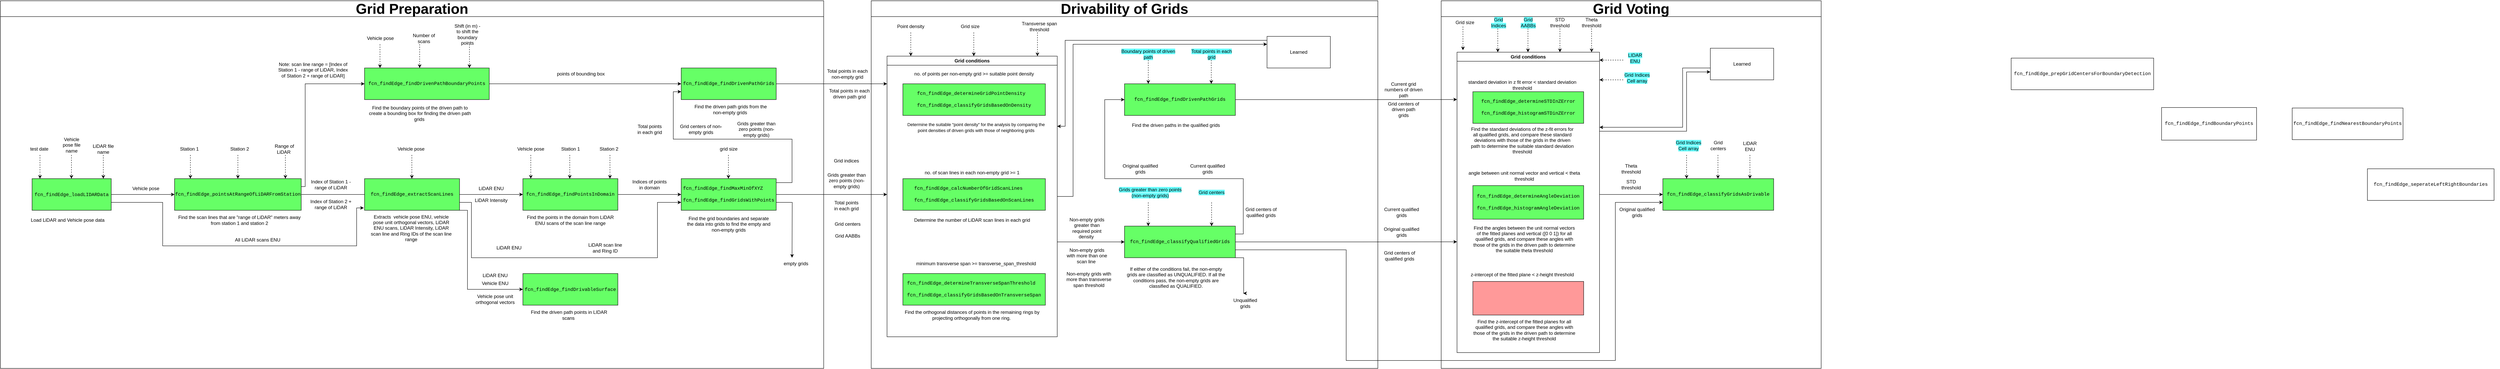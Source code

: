 <mxfile version="24.4.6" type="device">
  <diagram name="Page-1" id="1t3EqyHOZMW7sC0uhStz">
    <mxGraphModel dx="2032" dy="1048" grid="1" gridSize="10" guides="1" tooltips="1" connect="1" arrows="1" fold="1" page="1" pageScale="1" pageWidth="850" pageHeight="1100" math="0" shadow="0">
      <root>
        <mxCell id="0" />
        <mxCell id="1" parent="0" />
        <mxCell id="srokErgthjkjzXlaEye1-38" style="edgeStyle=orthogonalEdgeStyle;rounded=0;orthogonalLoop=1;jettySize=auto;html=1;exitX=1;exitY=0.5;exitDx=0;exitDy=0;" edge="1" parent="1" source="srokErgthjkjzXlaEye1-19" target="srokErgthjkjzXlaEye1-29">
          <mxGeometry relative="1" as="geometry" />
        </mxCell>
        <mxCell id="srokErgthjkjzXlaEye1-19" value="&lt;span style=&quot;font-family: Menlo, Monaco, Consolas, &amp;quot;Courier New&amp;quot;, monospace; text-align: start; white-space: pre;&quot;&gt;&lt;font style=&quot;font-size: 12px;&quot;&gt;fcn_findEdge_loadLIDARData&lt;/font&gt;&lt;/span&gt;" style="rounded=0;whiteSpace=wrap;html=1;fillColor=#66FF66;" vertex="1" parent="1">
          <mxGeometry x="120" y="480" width="200" height="80" as="geometry" />
        </mxCell>
        <mxCell id="srokErgthjkjzXlaEye1-20" value="" style="html=1;labelBackgroundColor=#ffffff;startArrow=none;startFill=0;startSize=6;endArrow=classic;endFill=1;endSize=6;jettySize=auto;orthogonalLoop=1;strokeWidth=1;dashed=1;fontSize=14;rounded=0;entryX=0.5;entryY=0;entryDx=0;entryDy=0;" edge="1" parent="1">
          <mxGeometry width="60" height="60" relative="1" as="geometry">
            <mxPoint x="219.5" y="420" as="sourcePoint" />
            <mxPoint x="219.5" y="480" as="targetPoint" />
          </mxGeometry>
        </mxCell>
        <mxCell id="srokErgthjkjzXlaEye1-21" value="test date&amp;nbsp;" style="text;html=1;align=center;verticalAlign=middle;whiteSpace=wrap;rounded=0;" vertex="1" parent="1">
          <mxGeometry x="110" y="390" width="60" height="30" as="geometry" />
        </mxCell>
        <mxCell id="srokErgthjkjzXlaEye1-22" value="" style="html=1;labelBackgroundColor=#ffffff;startArrow=none;startFill=0;startSize=6;endArrow=classic;endFill=1;endSize=6;jettySize=auto;orthogonalLoop=1;strokeWidth=1;dashed=1;fontSize=14;rounded=0;entryX=0.5;entryY=0;entryDx=0;entryDy=0;" edge="1" parent="1">
          <mxGeometry width="60" height="60" relative="1" as="geometry">
            <mxPoint x="300" y="420" as="sourcePoint" />
            <mxPoint x="300" y="480" as="targetPoint" />
          </mxGeometry>
        </mxCell>
        <mxCell id="srokErgthjkjzXlaEye1-23" value="" style="html=1;labelBackgroundColor=#ffffff;startArrow=none;startFill=0;startSize=6;endArrow=classic;endFill=1;endSize=6;jettySize=auto;orthogonalLoop=1;strokeWidth=1;dashed=1;fontSize=14;rounded=0;entryX=0.5;entryY=0;entryDx=0;entryDy=0;" edge="1" parent="1">
          <mxGeometry width="60" height="60" relative="1" as="geometry">
            <mxPoint x="140" y="420" as="sourcePoint" />
            <mxPoint x="140" y="480" as="targetPoint" />
          </mxGeometry>
        </mxCell>
        <mxCell id="srokErgthjkjzXlaEye1-24" value="Vehicle pose file name" style="text;html=1;align=center;verticalAlign=middle;whiteSpace=wrap;rounded=0;" vertex="1" parent="1">
          <mxGeometry x="190" y="380" width="60" height="30" as="geometry" />
        </mxCell>
        <mxCell id="srokErgthjkjzXlaEye1-25" value="LiDAR file name" style="text;html=1;align=center;verticalAlign=middle;whiteSpace=wrap;rounded=0;" vertex="1" parent="1">
          <mxGeometry x="270" y="390" width="60" height="30" as="geometry" />
        </mxCell>
        <mxCell id="srokErgthjkjzXlaEye1-47" style="edgeStyle=orthogonalEdgeStyle;rounded=0;orthogonalLoop=1;jettySize=auto;html=1;exitX=1;exitY=0.5;exitDx=0;exitDy=0;" edge="1" parent="1" source="srokErgthjkjzXlaEye1-29">
          <mxGeometry relative="1" as="geometry">
            <mxPoint x="1040" y="520" as="targetPoint" />
          </mxGeometry>
        </mxCell>
        <mxCell id="srokErgthjkjzXlaEye1-29" value="&lt;div style=&quot;padding: 30px; text-align: start;&quot; class=&quot;rtcContent&quot;&gt;&lt;div style=&quot;font-family: Menlo, Monaco, Consolas, &amp;quot;Courier New&amp;quot;, monospace;&quot; class=&quot;lineNode&quot;&gt;&lt;span style=&quot;white-space: pre;&quot;&gt;&lt;font style=&quot;font-size: 12px;&quot;&gt;fcn_findEdge_pointsAtRangeOfLiDARFromStation&lt;/font&gt;&lt;/span&gt;&lt;/div&gt;&lt;/div&gt;" style="rounded=0;whiteSpace=wrap;html=1;fillColor=#66FF66;" vertex="1" parent="1">
          <mxGeometry x="480" y="480" width="320" height="80" as="geometry" />
        </mxCell>
        <mxCell id="srokErgthjkjzXlaEye1-31" value="Load LiDAR and Vehicle pose data" style="text;html=1;align=center;verticalAlign=middle;whiteSpace=wrap;rounded=0;" vertex="1" parent="1">
          <mxGeometry x="100" y="570" width="220" height="30" as="geometry" />
        </mxCell>
        <mxCell id="srokErgthjkjzXlaEye1-35" value="Find the scan lines that are &quot;range of LiDAR&quot; meters away from station 1 and station 2" style="text;html=1;align=center;verticalAlign=middle;whiteSpace=wrap;rounded=0;" vertex="1" parent="1">
          <mxGeometry x="484" y="570" width="320" height="30" as="geometry" />
        </mxCell>
        <mxCell id="srokErgthjkjzXlaEye1-39" value="Vehicle pose" style="text;html=1;align=center;verticalAlign=middle;whiteSpace=wrap;rounded=0;" vertex="1" parent="1">
          <mxGeometry x="370" y="490" width="75" height="30" as="geometry" />
        </mxCell>
        <mxCell id="srokErgthjkjzXlaEye1-41" value="" style="html=1;labelBackgroundColor=#ffffff;startArrow=none;startFill=0;startSize=6;endArrow=classic;endFill=1;endSize=6;jettySize=auto;orthogonalLoop=1;strokeWidth=1;dashed=1;fontSize=14;rounded=0;entryX=0.5;entryY=0;entryDx=0;entryDy=0;" edge="1" parent="1">
          <mxGeometry width="60" height="60" relative="1" as="geometry">
            <mxPoint x="520" y="420" as="sourcePoint" />
            <mxPoint x="520" y="480" as="targetPoint" />
          </mxGeometry>
        </mxCell>
        <mxCell id="srokErgthjkjzXlaEye1-42" value="Station 1" style="text;html=1;align=center;verticalAlign=middle;whiteSpace=wrap;rounded=0;" vertex="1" parent="1">
          <mxGeometry x="480" y="390" width="75" height="30" as="geometry" />
        </mxCell>
        <mxCell id="srokErgthjkjzXlaEye1-43" value="" style="html=1;labelBackgroundColor=#ffffff;startArrow=none;startFill=0;startSize=6;endArrow=classic;endFill=1;endSize=6;jettySize=auto;orthogonalLoop=1;strokeWidth=1;dashed=1;fontSize=14;rounded=0;entryX=0.5;entryY=0;entryDx=0;entryDy=0;" edge="1" parent="1">
          <mxGeometry width="60" height="60" relative="1" as="geometry">
            <mxPoint x="640" y="420" as="sourcePoint" />
            <mxPoint x="640" y="480" as="targetPoint" />
          </mxGeometry>
        </mxCell>
        <mxCell id="srokErgthjkjzXlaEye1-44" value="Station 2" style="text;html=1;align=center;verticalAlign=middle;whiteSpace=wrap;rounded=0;" vertex="1" parent="1">
          <mxGeometry x="606.5" y="390" width="75" height="30" as="geometry" />
        </mxCell>
        <mxCell id="srokErgthjkjzXlaEye1-45" value="" style="html=1;labelBackgroundColor=#ffffff;startArrow=none;startFill=0;startSize=6;endArrow=classic;endFill=1;endSize=6;jettySize=auto;orthogonalLoop=1;strokeWidth=1;dashed=1;fontSize=14;rounded=0;entryX=0.5;entryY=0;entryDx=0;entryDy=0;" edge="1" parent="1">
          <mxGeometry width="60" height="60" relative="1" as="geometry">
            <mxPoint x="760" y="420" as="sourcePoint" />
            <mxPoint x="760" y="480" as="targetPoint" />
          </mxGeometry>
        </mxCell>
        <mxCell id="srokErgthjkjzXlaEye1-46" value="Range of LiDAR&amp;nbsp;" style="text;html=1;align=center;verticalAlign=middle;whiteSpace=wrap;rounded=0;" vertex="1" parent="1">
          <mxGeometry x="720" y="390" width="75" height="30" as="geometry" />
        </mxCell>
        <mxCell id="srokErgthjkjzXlaEye1-48" value="Index of Station 1 - range of LiDAR" style="text;html=1;align=center;verticalAlign=middle;whiteSpace=wrap;rounded=0;" vertex="1" parent="1">
          <mxGeometry x="820" y="480" width="110" height="30" as="geometry" />
        </mxCell>
        <mxCell id="srokErgthjkjzXlaEye1-49" value="Index of Station 2 + range of LiDAR" style="text;html=1;align=center;verticalAlign=middle;whiteSpace=wrap;rounded=0;" vertex="1" parent="1">
          <mxGeometry x="820" y="530" width="110" height="30" as="geometry" />
        </mxCell>
        <mxCell id="srokErgthjkjzXlaEye1-69" style="edgeStyle=orthogonalEdgeStyle;rounded=0;orthogonalLoop=1;jettySize=auto;html=1;exitX=1;exitY=0.5;exitDx=0;exitDy=0;" edge="1" parent="1" source="srokErgthjkjzXlaEye1-50" target="srokErgthjkjzXlaEye1-61">
          <mxGeometry relative="1" as="geometry" />
        </mxCell>
        <mxCell id="srokErgthjkjzXlaEye1-78" style="edgeStyle=orthogonalEdgeStyle;rounded=0;orthogonalLoop=1;jettySize=auto;html=1;exitX=1;exitY=0.25;exitDx=0;exitDy=0;entryX=0;entryY=0.5;entryDx=0;entryDy=0;" edge="1" parent="1">
          <mxGeometry relative="1" as="geometry">
            <mxPoint x="800" y="500" as="sourcePoint" />
            <mxPoint x="960" y="240" as="targetPoint" />
            <Array as="points">
              <mxPoint x="810" y="500" />
              <mxPoint x="810" y="240" />
            </Array>
          </mxGeometry>
        </mxCell>
        <mxCell id="srokErgthjkjzXlaEye1-108" style="edgeStyle=orthogonalEdgeStyle;rounded=0;orthogonalLoop=1;jettySize=auto;html=1;exitX=1;exitY=0.75;exitDx=0;exitDy=0;entryX=0;entryY=0.5;entryDx=0;entryDy=0;" edge="1" parent="1" source="srokErgthjkjzXlaEye1-50">
          <mxGeometry relative="1" as="geometry">
            <mxPoint x="1360" y="760" as="targetPoint" />
            <Array as="points">
              <mxPoint x="1200" y="560" />
              <mxPoint x="1220" y="560" />
              <mxPoint x="1220" y="760" />
            </Array>
          </mxGeometry>
        </mxCell>
        <mxCell id="srokErgthjkjzXlaEye1-125" style="edgeStyle=orthogonalEdgeStyle;rounded=0;orthogonalLoop=1;jettySize=auto;html=1;exitX=1;exitY=0.75;exitDx=0;exitDy=0;entryX=0;entryY=0.75;entryDx=0;entryDy=0;" edge="1" parent="1" source="srokErgthjkjzXlaEye1-50" target="srokErgthjkjzXlaEye1-120">
          <mxGeometry relative="1" as="geometry">
            <Array as="points">
              <mxPoint x="1230" y="540" />
              <mxPoint x="1230" y="680" />
              <mxPoint x="1700" y="680" />
              <mxPoint x="1700" y="540" />
            </Array>
          </mxGeometry>
        </mxCell>
        <mxCell id="srokErgthjkjzXlaEye1-50" value="&lt;div style=&quot;padding: 30px; text-align: start;&quot; class=&quot;rtcContent&quot;&gt;&lt;div style=&quot;font-family: Menlo, Monaco, Consolas, &amp;quot;Courier New&amp;quot;, monospace;&quot; class=&quot;lineNode&quot;&gt;&lt;span style=&quot;white-space: pre;&quot;&gt;&lt;font style=&quot;font-size: 12px;&quot;&gt;fcn_findEdge_extractScanLines&lt;/font&gt;&lt;/span&gt;&lt;/div&gt;&lt;/div&gt;" style="rounded=0;whiteSpace=wrap;html=1;fillColor=#66FF66;" vertex="1" parent="1">
          <mxGeometry x="960" y="480" width="240" height="80" as="geometry" />
        </mxCell>
        <mxCell id="srokErgthjkjzXlaEye1-56" style="edgeStyle=orthogonalEdgeStyle;rounded=0;orthogonalLoop=1;jettySize=auto;html=1;exitX=1;exitY=0.75;exitDx=0;exitDy=0;entryX=-0.008;entryY=0.925;entryDx=0;entryDy=0;entryPerimeter=0;" edge="1" parent="1" source="srokErgthjkjzXlaEye1-19" target="srokErgthjkjzXlaEye1-50">
          <mxGeometry relative="1" as="geometry">
            <Array as="points">
              <mxPoint x="450" y="540" />
              <mxPoint x="450" y="650" />
              <mxPoint x="940" y="650" />
              <mxPoint x="940" y="554" />
            </Array>
          </mxGeometry>
        </mxCell>
        <mxCell id="srokErgthjkjzXlaEye1-57" value="All LiDAR scans ENU" style="text;html=1;align=center;verticalAlign=middle;whiteSpace=wrap;rounded=0;" vertex="1" parent="1">
          <mxGeometry x="620" y="620" width="140" height="30" as="geometry" />
        </mxCell>
        <mxCell id="srokErgthjkjzXlaEye1-58" value="" style="html=1;labelBackgroundColor=#ffffff;startArrow=none;startFill=0;startSize=6;endArrow=classic;endFill=1;endSize=6;jettySize=auto;orthogonalLoop=1;strokeWidth=1;dashed=1;fontSize=14;rounded=0;entryX=0.5;entryY=0;entryDx=0;entryDy=0;" edge="1" parent="1">
          <mxGeometry width="60" height="60" relative="1" as="geometry">
            <mxPoint x="1079.5" y="420" as="sourcePoint" />
            <mxPoint x="1079.5" y="480" as="targetPoint" />
          </mxGeometry>
        </mxCell>
        <mxCell id="srokErgthjkjzXlaEye1-59" value="Vehicle pose" style="text;html=1;align=center;verticalAlign=middle;whiteSpace=wrap;rounded=0;" vertex="1" parent="1">
          <mxGeometry x="1040" y="390" width="75" height="30" as="geometry" />
        </mxCell>
        <mxCell id="srokErgthjkjzXlaEye1-123" style="edgeStyle=orthogonalEdgeStyle;rounded=0;orthogonalLoop=1;jettySize=auto;html=1;exitX=1;exitY=0.5;exitDx=0;exitDy=0;entryX=0;entryY=0.5;entryDx=0;entryDy=0;" edge="1" parent="1" source="srokErgthjkjzXlaEye1-61" target="srokErgthjkjzXlaEye1-120">
          <mxGeometry relative="1" as="geometry" />
        </mxCell>
        <mxCell id="srokErgthjkjzXlaEye1-61" value="&lt;div style=&quot;padding: 30px; text-align: start;&quot; class=&quot;rtcContent&quot;&gt;&lt;div style=&quot;font-family: Menlo, Monaco, Consolas, &amp;quot;Courier New&amp;quot;, monospace;&quot; class=&quot;lineNode&quot;&gt;&lt;div style=&quot;padding: 30px;&quot; class=&quot;rtcContent&quot;&gt;&lt;div style=&quot;&quot; class=&quot;lineNode&quot;&gt;&lt;span style=&quot;white-space: pre;&quot;&gt;&lt;font style=&quot;font-size: 12px;&quot;&gt;fcn_findEdge_findPointsInDomain&lt;/font&gt;&lt;/span&gt;&lt;/div&gt;&lt;/div&gt;&lt;/div&gt;&lt;/div&gt;" style="rounded=0;whiteSpace=wrap;html=1;fillColor=#66FF66;" vertex="1" parent="1">
          <mxGeometry x="1360" y="480" width="240" height="80" as="geometry" />
        </mxCell>
        <mxCell id="srokErgthjkjzXlaEye1-65" value="" style="html=1;labelBackgroundColor=#ffffff;startArrow=none;startFill=0;startSize=6;endArrow=classic;endFill=1;endSize=6;jettySize=auto;orthogonalLoop=1;strokeWidth=1;dashed=1;fontSize=14;rounded=0;entryX=0.5;entryY=0;entryDx=0;entryDy=0;" edge="1" parent="1">
          <mxGeometry width="60" height="60" relative="1" as="geometry">
            <mxPoint x="1478.46" y="420" as="sourcePoint" />
            <mxPoint x="1478.46" y="480" as="targetPoint" />
          </mxGeometry>
        </mxCell>
        <mxCell id="srokErgthjkjzXlaEye1-66" value="Station 1" style="text;html=1;align=center;verticalAlign=middle;whiteSpace=wrap;rounded=0;" vertex="1" parent="1">
          <mxGeometry x="1442.5" y="390" width="75" height="30" as="geometry" />
        </mxCell>
        <mxCell id="srokErgthjkjzXlaEye1-67" value="" style="html=1;labelBackgroundColor=#ffffff;startArrow=none;startFill=0;startSize=6;endArrow=classic;endFill=1;endSize=6;jettySize=auto;orthogonalLoop=1;strokeWidth=1;dashed=1;fontSize=14;rounded=0;entryX=0.5;entryY=0;entryDx=0;entryDy=0;" edge="1" parent="1">
          <mxGeometry width="60" height="60" relative="1" as="geometry">
            <mxPoint x="1580" y="420" as="sourcePoint" />
            <mxPoint x="1580" y="480" as="targetPoint" />
          </mxGeometry>
        </mxCell>
        <mxCell id="srokErgthjkjzXlaEye1-68" value="Station 2" style="text;html=1;align=center;verticalAlign=middle;whiteSpace=wrap;rounded=0;" vertex="1" parent="1">
          <mxGeometry x="1540" y="390" width="75" height="30" as="geometry" />
        </mxCell>
        <mxCell id="srokErgthjkjzXlaEye1-70" value="Extracts&amp;nbsp; vehicle pose ENU, vehicle pose unit orthogonal vectors, LiDAR ENU scans, LiDAR Intensity, LiDAR scan line and Ring IDs&amp;nbsp;of the scan line range" style="text;html=1;align=center;verticalAlign=middle;whiteSpace=wrap;rounded=0;" vertex="1" parent="1">
          <mxGeometry x="967.5" y="550" width="220" height="110" as="geometry" />
        </mxCell>
        <mxCell id="srokErgthjkjzXlaEye1-71" value="Note: scan line range = [Index of Station 1 - range of LiDAR, Index of Station 2 + range of LiDAR]" style="text;html=1;align=center;verticalAlign=middle;whiteSpace=wrap;rounded=0;" vertex="1" parent="1">
          <mxGeometry x="740" y="140" width="180" height="130" as="geometry" />
        </mxCell>
        <mxCell id="srokErgthjkjzXlaEye1-74" value="" style="html=1;labelBackgroundColor=#ffffff;startArrow=none;startFill=0;startSize=6;endArrow=classic;endFill=1;endSize=6;jettySize=auto;orthogonalLoop=1;strokeWidth=1;dashed=1;fontSize=14;rounded=0;entryX=0.5;entryY=0;entryDx=0;entryDy=0;" edge="1" parent="1">
          <mxGeometry width="60" height="60" relative="1" as="geometry">
            <mxPoint x="1380" y="420" as="sourcePoint" />
            <mxPoint x="1380" y="480" as="targetPoint" />
          </mxGeometry>
        </mxCell>
        <mxCell id="srokErgthjkjzXlaEye1-75" value="Vehicle pose" style="text;html=1;align=center;verticalAlign=middle;whiteSpace=wrap;rounded=0;" vertex="1" parent="1">
          <mxGeometry x="1340" y="390" width="80" height="30" as="geometry" />
        </mxCell>
        <mxCell id="srokErgthjkjzXlaEye1-141" style="edgeStyle=orthogonalEdgeStyle;rounded=0;orthogonalLoop=1;jettySize=auto;html=1;exitX=1;exitY=0.5;exitDx=0;exitDy=0;entryX=0;entryY=0.5;entryDx=0;entryDy=0;" edge="1" parent="1" source="srokErgthjkjzXlaEye1-77" target="srokErgthjkjzXlaEye1-131">
          <mxGeometry relative="1" as="geometry" />
        </mxCell>
        <mxCell id="srokErgthjkjzXlaEye1-77" value="&lt;div style=&quot;padding: 30px; text-align: start;&quot; class=&quot;rtcContent&quot;&gt;&lt;div style=&quot;font-family: Menlo, Monaco, Consolas, &amp;quot;Courier New&amp;quot;, monospace;&quot; class=&quot;lineNode&quot;&gt;&lt;div style=&quot;padding: 30px;&quot; class=&quot;rtcContent&quot;&gt;&lt;div style=&quot;&quot; class=&quot;lineNode&quot;&gt;&lt;div style=&quot;padding: 30px;&quot; class=&quot;rtcContent&quot;&gt;&lt;div style=&quot;&quot; class=&quot;lineNode&quot;&gt;&lt;div style=&quot;padding: 30px;&quot; class=&quot;rtcContent&quot;&gt;&lt;div style=&quot;&quot; class=&quot;lineNode&quot;&gt;&lt;span style=&quot;white-space: pre;&quot;&gt;&lt;font style=&quot;font-size: 12px;&quot;&gt;fcn_findEdge_findDrivenPathBoundaryPoints&lt;/font&gt;&lt;/span&gt;&lt;/div&gt;&lt;/div&gt;&lt;/div&gt;&lt;/div&gt;&lt;/div&gt;&lt;/div&gt;&lt;/div&gt;&lt;/div&gt;" style="rounded=0;whiteSpace=wrap;html=1;fillColor=#66FF66;" vertex="1" parent="1">
          <mxGeometry x="960" y="200" width="315" height="80" as="geometry" />
        </mxCell>
        <mxCell id="srokErgthjkjzXlaEye1-79" value="&amp;nbsp;Find the driven path points in LIDAR scans" style="text;html=1;align=center;verticalAlign=middle;whiteSpace=wrap;rounded=0;" vertex="1" parent="1">
          <mxGeometry x="1360" y="810" width="230" height="30" as="geometry" />
        </mxCell>
        <mxCell id="srokErgthjkjzXlaEye1-80" value="Find the points in the domain from LiDAR ENU scans of the scan line range" style="text;html=1;align=center;verticalAlign=middle;whiteSpace=wrap;rounded=0;" vertex="1" parent="1">
          <mxGeometry x="1360" y="570" width="240" height="30" as="geometry" />
        </mxCell>
        <mxCell id="srokErgthjkjzXlaEye1-81" value="Find the boundary points of the driven path to create a bounding box for finding the driven path grids&amp;nbsp;" style="text;html=1;align=center;verticalAlign=middle;whiteSpace=wrap;rounded=0;" vertex="1" parent="1">
          <mxGeometry x="970" y="300" width="260" height="30" as="geometry" />
        </mxCell>
        <mxCell id="srokErgthjkjzXlaEye1-82" value="" style="html=1;labelBackgroundColor=#ffffff;startArrow=none;startFill=0;startSize=6;endArrow=classic;endFill=1;endSize=6;jettySize=auto;orthogonalLoop=1;strokeWidth=1;dashed=1;fontSize=14;rounded=0;entryX=0.5;entryY=0;entryDx=0;entryDy=0;" edge="1" parent="1">
          <mxGeometry width="60" height="60" relative="1" as="geometry">
            <mxPoint x="999" y="140" as="sourcePoint" />
            <mxPoint x="999" y="200" as="targetPoint" />
          </mxGeometry>
        </mxCell>
        <mxCell id="srokErgthjkjzXlaEye1-83" value="Vehicle pose" style="text;html=1;align=center;verticalAlign=middle;whiteSpace=wrap;rounded=0;" vertex="1" parent="1">
          <mxGeometry x="960" y="110" width="80" height="30" as="geometry" />
        </mxCell>
        <mxCell id="srokErgthjkjzXlaEye1-87" value="" style="html=1;labelBackgroundColor=#ffffff;startArrow=none;startFill=0;startSize=6;endArrow=classic;endFill=1;endSize=6;jettySize=auto;orthogonalLoop=1;strokeWidth=1;dashed=1;fontSize=14;rounded=0;entryX=0.5;entryY=0;entryDx=0;entryDy=0;" edge="1" parent="1">
          <mxGeometry width="60" height="60" relative="1" as="geometry">
            <mxPoint x="1099.23" y="140" as="sourcePoint" />
            <mxPoint x="1099.23" y="200" as="targetPoint" />
          </mxGeometry>
        </mxCell>
        <mxCell id="srokErgthjkjzXlaEye1-88" value="Number of scans" style="text;html=1;align=center;verticalAlign=middle;whiteSpace=wrap;rounded=0;" vertex="1" parent="1">
          <mxGeometry x="1070" y="110" width="80" height="30" as="geometry" />
        </mxCell>
        <mxCell id="srokErgthjkjzXlaEye1-89" value="" style="html=1;labelBackgroundColor=#ffffff;startArrow=none;startFill=0;startSize=6;endArrow=classic;endFill=1;endSize=6;jettySize=auto;orthogonalLoop=1;strokeWidth=1;dashed=1;fontSize=14;rounded=0;entryX=0.5;entryY=0;entryDx=0;entryDy=0;" edge="1" parent="1">
          <mxGeometry width="60" height="60" relative="1" as="geometry">
            <mxPoint x="1225" y="140" as="sourcePoint" />
            <mxPoint x="1225" y="200" as="targetPoint" />
          </mxGeometry>
        </mxCell>
        <mxCell id="srokErgthjkjzXlaEye1-90" value="Shift (in m) - to shift the boundary points" style="text;html=1;align=center;verticalAlign=middle;whiteSpace=wrap;rounded=0;" vertex="1" parent="1">
          <mxGeometry x="1180" y="100" width="80" height="30" as="geometry" />
        </mxCell>
        <mxCell id="srokErgthjkjzXlaEye1-101" value="LiDAR ENU" style="text;html=1;align=center;verticalAlign=middle;whiteSpace=wrap;rounded=0;" vertex="1" parent="1">
          <mxGeometry x="1230" y="490" width="100" height="30" as="geometry" />
        </mxCell>
        <mxCell id="srokErgthjkjzXlaEye1-102" value="LiDAR Intensity" style="text;html=1;align=center;verticalAlign=middle;whiteSpace=wrap;rounded=0;" vertex="1" parent="1">
          <mxGeometry x="1230" y="520" width="100" height="30" as="geometry" />
        </mxCell>
        <mxCell id="srokErgthjkjzXlaEye1-109" value="LiDAR ENU" style="text;html=1;align=center;verticalAlign=middle;whiteSpace=wrap;rounded=0;" vertex="1" parent="1">
          <mxGeometry x="1240" y="710" width="100" height="30" as="geometry" />
        </mxCell>
        <mxCell id="srokErgthjkjzXlaEye1-110" value="Vehicle pose unit orthogonal vectors" style="text;html=1;align=center;verticalAlign=middle;whiteSpace=wrap;rounded=0;" vertex="1" parent="1">
          <mxGeometry x="1225" y="770" width="130" height="30" as="geometry" />
        </mxCell>
        <mxCell id="srokErgthjkjzXlaEye1-111" value="Vehicle ENU" style="text;html=1;align=center;verticalAlign=middle;whiteSpace=wrap;rounded=0;" vertex="1" parent="1">
          <mxGeometry x="1240" y="730" width="100" height="30" as="geometry" />
        </mxCell>
        <mxCell id="srokErgthjkjzXlaEye1-119" value="&lt;span style=&quot;font-family: Menlo, Monaco, Consolas, &amp;quot;Courier New&amp;quot;, monospace; text-align: start; white-space: pre;&quot;&gt;fcn_findEdge_findDrivableSurface&lt;/span&gt;" style="rounded=0;whiteSpace=wrap;html=1;fillColor=#66FF66;" vertex="1" parent="1">
          <mxGeometry x="1360" y="720" width="240" height="80" as="geometry" />
        </mxCell>
        <mxCell id="srokErgthjkjzXlaEye1-140" style="edgeStyle=orthogonalEdgeStyle;rounded=0;orthogonalLoop=1;jettySize=auto;html=1;exitX=1;exitY=0;exitDx=0;exitDy=0;entryX=0;entryY=0.75;entryDx=0;entryDy=0;" edge="1" parent="1" source="srokErgthjkjzXlaEye1-120" target="srokErgthjkjzXlaEye1-131">
          <mxGeometry relative="1" as="geometry">
            <Array as="points">
              <mxPoint x="2000" y="490" />
              <mxPoint x="2040" y="490" />
              <mxPoint x="2040" y="380" />
              <mxPoint x="1740" y="380" />
              <mxPoint x="1740" y="260" />
            </Array>
          </mxGeometry>
        </mxCell>
        <mxCell id="srokErgthjkjzXlaEye1-150" style="edgeStyle=orthogonalEdgeStyle;rounded=0;orthogonalLoop=1;jettySize=auto;html=1;exitX=1;exitY=0.75;exitDx=0;exitDy=0;" edge="1" parent="1" source="srokErgthjkjzXlaEye1-120">
          <mxGeometry relative="1" as="geometry">
            <mxPoint x="2040" y="680" as="targetPoint" />
          </mxGeometry>
        </mxCell>
        <mxCell id="srokErgthjkjzXlaEye1-169" style="edgeStyle=orthogonalEdgeStyle;rounded=0;orthogonalLoop=1;jettySize=auto;html=1;exitX=1;exitY=0.5;exitDx=0;exitDy=0;" edge="1" parent="1" source="srokErgthjkjzXlaEye1-120">
          <mxGeometry relative="1" as="geometry">
            <mxPoint x="2280" y="520" as="targetPoint" />
          </mxGeometry>
        </mxCell>
        <mxCell id="srokErgthjkjzXlaEye1-120" value="&lt;div style=&quot;padding: 30px; text-align: start;&quot; class=&quot;rtcContent&quot;&gt;&lt;div style=&quot;font-family: Menlo, Monaco, Consolas, &amp;quot;Courier New&amp;quot;, monospace;&quot; class=&quot;lineNode&quot;&gt;&lt;span style=&quot;white-space: pre; background-color: initial;&quot;&gt;&lt;font style=&quot;font-size: 12px;&quot;&gt;fcn_findEdge_findMaxMinOfXYZ&lt;/font&gt;&lt;/span&gt;&lt;/div&gt;&lt;div style=&quot;font-size: 13px; font-family: Menlo, Monaco, Consolas, &amp;quot;Courier New&amp;quot;, monospace;&quot; class=&quot;lineNode&quot;&gt;&lt;span style=&quot;white-space: pre; background-color: initial;&quot;&gt;&lt;br&gt;&lt;/span&gt;&lt;/div&gt;&lt;div style=&quot;font-family: Menlo, Monaco, Consolas, &amp;quot;Courier New&amp;quot;, monospace;&quot; class=&quot;lineNode&quot;&gt;&lt;span style=&quot;white-space: pre;&quot;&gt;&lt;font style=&quot;font-size: 12px;&quot;&gt;fcn_findEdge_findGridsWithPoints&lt;/font&gt;&lt;/span&gt;&lt;/div&gt;&lt;/div&gt;" style="rounded=0;whiteSpace=wrap;html=1;fillColor=#66FF66;" vertex="1" parent="1">
          <mxGeometry x="1760" y="480" width="240" height="80" as="geometry" />
        </mxCell>
        <mxCell id="srokErgthjkjzXlaEye1-121" value="Find the grid boundaries and separate the data into grids to find the empty and non-empty grids" style="text;html=1;align=center;verticalAlign=middle;whiteSpace=wrap;rounded=0;" vertex="1" parent="1">
          <mxGeometry x="1770" y="580" width="220" height="30" as="geometry" />
        </mxCell>
        <mxCell id="srokErgthjkjzXlaEye1-124" value="Indices of points in domain" style="text;html=1;align=center;verticalAlign=middle;whiteSpace=wrap;rounded=0;" vertex="1" parent="1">
          <mxGeometry x="1630" y="480" width="100" height="30" as="geometry" />
        </mxCell>
        <mxCell id="srokErgthjkjzXlaEye1-126" value="LiDAR ENU" style="text;html=1;align=center;verticalAlign=middle;whiteSpace=wrap;rounded=0;" vertex="1" parent="1">
          <mxGeometry x="1275" y="640" width="100" height="30" as="geometry" />
        </mxCell>
        <mxCell id="srokErgthjkjzXlaEye1-127" value="LiDAR scan line and Ring ID" style="text;html=1;align=center;verticalAlign=middle;whiteSpace=wrap;rounded=0;" vertex="1" parent="1">
          <mxGeometry x="1517.5" y="640" width="100" height="30" as="geometry" />
        </mxCell>
        <mxCell id="srokErgthjkjzXlaEye1-128" value="" style="html=1;labelBackgroundColor=#ffffff;startArrow=none;startFill=0;startSize=6;endArrow=classic;endFill=1;endSize=6;jettySize=auto;orthogonalLoop=1;strokeWidth=1;dashed=1;fontSize=14;rounded=0;entryX=0.5;entryY=0;entryDx=0;entryDy=0;" edge="1" parent="1">
          <mxGeometry width="60" height="60" relative="1" as="geometry">
            <mxPoint x="1879.29" y="420" as="sourcePoint" />
            <mxPoint x="1879.29" y="480" as="targetPoint" />
          </mxGeometry>
        </mxCell>
        <mxCell id="srokErgthjkjzXlaEye1-129" value="grid size" style="text;html=1;align=center;verticalAlign=middle;whiteSpace=wrap;rounded=0;" vertex="1" parent="1">
          <mxGeometry x="1850" y="390" width="60" height="30" as="geometry" />
        </mxCell>
        <mxCell id="srokErgthjkjzXlaEye1-175" style="edgeStyle=orthogonalEdgeStyle;rounded=0;orthogonalLoop=1;jettySize=auto;html=1;exitX=1;exitY=0.5;exitDx=0;exitDy=0;" edge="1" parent="1" source="srokErgthjkjzXlaEye1-131">
          <mxGeometry relative="1" as="geometry">
            <mxPoint x="2280" y="240" as="targetPoint" />
          </mxGeometry>
        </mxCell>
        <mxCell id="srokErgthjkjzXlaEye1-131" value="&lt;div style=&quot;padding: 30px; text-align: start;&quot; class=&quot;rtcContent&quot;&gt;&lt;div style=&quot;font-family: Menlo, Monaco, Consolas, &amp;quot;Courier New&amp;quot;, monospace;&quot; class=&quot;lineNode&quot;&gt;&lt;span style=&quot;white-space: pre;&quot;&gt;&lt;font style=&quot;font-size: 12px;&quot;&gt;fcn_findEdge_findDrivenPathGrids&lt;/font&gt;&lt;/span&gt;&lt;/div&gt;&lt;/div&gt;" style="rounded=0;whiteSpace=wrap;html=1;fillColor=#66FF66;" vertex="1" parent="1">
          <mxGeometry x="1760" y="200" width="240" height="80" as="geometry" />
        </mxCell>
        <mxCell id="srokErgthjkjzXlaEye1-133" value="Grids greater than zero points (non-empty grids)" style="text;html=1;align=center;verticalAlign=middle;whiteSpace=wrap;rounded=0;" vertex="1" parent="1">
          <mxGeometry x="1890" y="340" width="120" height="30" as="geometry" />
        </mxCell>
        <mxCell id="srokErgthjkjzXlaEye1-134" value="Grid centers of non-empty grids" style="text;html=1;align=center;verticalAlign=middle;whiteSpace=wrap;rounded=0;" vertex="1" parent="1">
          <mxGeometry x="1750" y="340" width="120" height="30" as="geometry" />
        </mxCell>
        <mxCell id="srokErgthjkjzXlaEye1-135" value="Total points in each grid" style="text;html=1;align=center;verticalAlign=middle;whiteSpace=wrap;rounded=0;" vertex="1" parent="1">
          <mxGeometry x="1642.5" y="340" width="75" height="30" as="geometry" />
        </mxCell>
        <mxCell id="srokErgthjkjzXlaEye1-137" value="points of bounding box" style="text;html=1;align=center;verticalAlign=middle;whiteSpace=wrap;rounded=0;" vertex="1" parent="1">
          <mxGeometry x="1375" y="200" width="262.5" height="30" as="geometry" />
        </mxCell>
        <mxCell id="srokErgthjkjzXlaEye1-143" value="Find the driven path grids from the non-empty grids&amp;nbsp;" style="text;html=1;align=center;verticalAlign=middle;whiteSpace=wrap;rounded=0;" vertex="1" parent="1">
          <mxGeometry x="1790" y="290" width="190" height="30" as="geometry" />
        </mxCell>
        <mxCell id="srokErgthjkjzXlaEye1-146" value="empty grids" style="text;html=1;align=center;verticalAlign=middle;whiteSpace=wrap;rounded=0;" vertex="1" parent="1">
          <mxGeometry x="2010" y="680" width="80" height="30" as="geometry" />
        </mxCell>
        <mxCell id="srokErgthjkjzXlaEye1-152" value="&lt;font style=&quot;font-size: 36px;&quot;&gt;Grid Preparation&lt;/font&gt;" style="swimlane;whiteSpace=wrap;html=1;startSize=40;" vertex="1" parent="1">
          <mxGeometry x="40" y="30" width="2080" height="930" as="geometry" />
        </mxCell>
        <mxCell id="srokErgthjkjzXlaEye1-156" value="&lt;div style=&quot;padding: 30px; text-align: start;&quot; class=&quot;rtcContent&quot;&gt;&lt;div style=&quot;font-family: Menlo, Monaco, Consolas, &amp;quot;Courier New&amp;quot;, monospace;&quot; class=&quot;lineNode&quot;&gt;&lt;span style=&quot;white-space: pre;&quot;&gt;&lt;font style=&quot;font-size: 12px;&quot;&gt;fcn_findEdge_calcNumberOfGridScanLines&lt;/font&gt;&lt;/span&gt;&lt;/div&gt;&lt;div style=&quot;font-size: 13px; font-family: Menlo, Monaco, Consolas, &amp;quot;Courier New&amp;quot;, monospace;&quot; class=&quot;lineNode&quot;&gt;&lt;span style=&quot;white-space: pre;&quot;&gt;&lt;br&gt;&lt;/span&gt;&lt;/div&gt;&lt;div style=&quot;font-family: Menlo, Monaco, Consolas, &amp;quot;Courier New&amp;quot;, monospace;&quot; class=&quot;lineNode&quot;&gt;&lt;span style=&quot;white-space: pre; background-color: initial;&quot;&gt;&lt;font style=&quot;font-size: 12px;&quot;&gt;fcn_findEdge_classifyGridsBasedOnScanLines&lt;/font&gt;&lt;/span&gt;&lt;/div&gt;&lt;/div&gt;" style="rounded=0;whiteSpace=wrap;html=1;fillColor=#66FF66;" vertex="1" parent="1">
          <mxGeometry x="2320" y="480" width="360" height="80" as="geometry" />
        </mxCell>
        <mxCell id="srokErgthjkjzXlaEye1-163" value="&lt;div style=&quot;padding: 30px; text-align: start;&quot; class=&quot;rtcContent&quot;&gt;&lt;div style=&quot;font-family: Menlo, Monaco, Consolas, &amp;quot;Courier New&amp;quot;, monospace;&quot; class=&quot;lineNode&quot;&gt;&lt;span style=&quot;white-space: pre;&quot;&gt;&lt;font style=&quot;font-size: 12px;&quot;&gt;fcn_findEdge_classifyGridsAsDrivable&lt;/font&gt;&lt;/span&gt;&lt;/div&gt;&lt;/div&gt;" style="rounded=0;whiteSpace=wrap;html=1;fillColor=#66FF66;" vertex="1" parent="1">
          <mxGeometry x="4240" y="480" width="280" height="80" as="geometry" />
        </mxCell>
        <mxCell id="srokErgthjkjzXlaEye1-164" value="&lt;div style=&quot;padding: 30px; text-align: start;&quot; class=&quot;rtcContent&quot;&gt;&lt;div style=&quot;font-family: Menlo, Monaco, Consolas, &amp;quot;Courier New&amp;quot;, monospace;&quot; class=&quot;lineNode&quot;&gt;&lt;span style=&quot;white-space: pre;&quot;&gt;&lt;font style=&quot;font-size: 12px;&quot;&gt;fcn_findEdge_prepGridCentersForBoundaryDetection&lt;/font&gt;&lt;/span&gt;&lt;/div&gt;&lt;/div&gt;" style="rounded=0;whiteSpace=wrap;html=1;" vertex="1" parent="1">
          <mxGeometry x="5120" y="175" width="360" height="80" as="geometry" />
        </mxCell>
        <mxCell id="srokErgthjkjzXlaEye1-165" value="&lt;div style=&quot;padding: 30px; text-align: start;&quot; class=&quot;rtcContent&quot;&gt;&lt;div style=&quot;font-family: Menlo, Monaco, Consolas, &amp;quot;Courier New&amp;quot;, monospace;&quot; class=&quot;lineNode&quot;&gt;&lt;span style=&quot;white-space: pre;&quot;&gt;&lt;font style=&quot;font-size: 12px;&quot;&gt;fcn_findEdge_findBoundaryPoints&lt;/font&gt;&lt;/span&gt;&lt;/div&gt;&lt;/div&gt;" style="rounded=0;whiteSpace=wrap;html=1;" vertex="1" parent="1">
          <mxGeometry x="5500" y="300" width="240" height="82.5" as="geometry" />
        </mxCell>
        <mxCell id="srokErgthjkjzXlaEye1-166" value="&lt;div style=&quot;padding: 30px; text-align: start;&quot; class=&quot;rtcContent&quot;&gt;&lt;div style=&quot;font-family: Menlo, Monaco, Consolas, &amp;quot;Courier New&amp;quot;, monospace;&quot; class=&quot;lineNode&quot;&gt;&lt;span style=&quot;white-space: pre;&quot;&gt;&lt;font style=&quot;font-size: 12px;&quot;&gt;fcn_findEdge_findNearestBoundaryPoints&lt;/font&gt;&lt;/span&gt;&lt;/div&gt;&lt;/div&gt;" style="rounded=0;whiteSpace=wrap;html=1;" vertex="1" parent="1">
          <mxGeometry x="5830" y="301.25" width="280" height="80" as="geometry" />
        </mxCell>
        <mxCell id="srokErgthjkjzXlaEye1-167" value="&lt;div style=&quot;padding: 30px; text-align: start;&quot; class=&quot;rtcContent&quot;&gt;&lt;div style=&quot;font-family: Menlo, Monaco, Consolas, &amp;quot;Courier New&amp;quot;, monospace;&quot; class=&quot;lineNode&quot;&gt;&lt;span style=&quot;white-space: pre;&quot;&gt;&lt;font style=&quot;font-size: 12px;&quot;&gt;fcn_findEdge_seperateLeftRightBoundaries&lt;/font&gt;&lt;/span&gt;&lt;/div&gt;&lt;/div&gt;" style="rounded=0;whiteSpace=wrap;html=1;" vertex="1" parent="1">
          <mxGeometry x="6020" y="455" width="320" height="80" as="geometry" />
        </mxCell>
        <mxCell id="srokErgthjkjzXlaEye1-170" value="Grids greater than zero points (non-empty grids)" style="text;html=1;align=center;verticalAlign=middle;whiteSpace=wrap;rounded=0;" vertex="1" parent="1">
          <mxGeometry x="2117.5" y="470" width="120" height="30" as="geometry" />
        </mxCell>
        <mxCell id="srokErgthjkjzXlaEye1-172" value="&lt;font style=&quot;font-size: 36px;&quot;&gt;Drivability of Grids&lt;/font&gt;" style="swimlane;whiteSpace=wrap;html=1;startSize=40;" vertex="1" parent="1">
          <mxGeometry x="2240" y="30" width="1280" height="930" as="geometry" />
        </mxCell>
        <mxCell id="srokErgthjkjzXlaEye1-174" value="&lt;span style=&quot;font-size: 11px;&quot;&gt;Determine the suitable &quot;point density&quot; for the analysis by comparing the point densities of driven grids with those of neighboring grids&lt;/span&gt;" style="text;html=1;align=center;verticalAlign=middle;whiteSpace=wrap;rounded=0;" vertex="1" parent="srokErgthjkjzXlaEye1-172">
          <mxGeometry x="90" y="300" width="350" height="40" as="geometry" />
        </mxCell>
        <mxCell id="srokErgthjkjzXlaEye1-182" value="Determine the number of LiDAR scan lines in each grid" style="text;html=1;align=center;verticalAlign=middle;whiteSpace=wrap;rounded=0;" vertex="1" parent="srokErgthjkjzXlaEye1-172">
          <mxGeometry x="90" y="540" width="330" height="30" as="geometry" />
        </mxCell>
        <mxCell id="srokErgthjkjzXlaEye1-183" value="Find the orthogonal distances of points in the remaining rings by projecting orthogonally from one ring.&amp;nbsp;" style="text;html=1;align=center;verticalAlign=middle;whiteSpace=wrap;rounded=0;" vertex="1" parent="srokErgthjkjzXlaEye1-172">
          <mxGeometry x="80" y="780" width="350" height="30" as="geometry" />
        </mxCell>
        <mxCell id="srokErgthjkjzXlaEye1-186" value="no. of scan lines in each non-empty grid &amp;gt;= 1" style="text;html=1;align=center;verticalAlign=middle;whiteSpace=wrap;rounded=0;" vertex="1" parent="srokErgthjkjzXlaEye1-172">
          <mxGeometry x="130" y="420" width="250" height="30" as="geometry" />
        </mxCell>
        <mxCell id="srokErgthjkjzXlaEye1-187" value="minimum transverse span &amp;gt;= transverse_span_threshold" style="text;html=1;align=center;verticalAlign=middle;whiteSpace=wrap;rounded=0;" vertex="1" parent="srokErgthjkjzXlaEye1-172">
          <mxGeometry x="110" y="650" width="310" height="30" as="geometry" />
        </mxCell>
        <mxCell id="srokErgthjkjzXlaEye1-155" value="&lt;div style=&quot;padding: 30px; text-align: start;&quot; class=&quot;rtcContent&quot;&gt;&lt;div style=&quot;font-family: Menlo, Monaco, Consolas, &amp;quot;Courier New&amp;quot;, monospace;&quot; class=&quot;lineNode&quot;&gt;&lt;span style=&quot;white-space: pre;&quot;&gt;&lt;font style=&quot;font-size: 12px;&quot;&gt;fcn_findEdge_determineGridPointDensity&lt;/font&gt;&lt;/span&gt;&lt;/div&gt;&lt;div style=&quot;font-size: 13px; font-family: Menlo, Monaco, Consolas, &amp;quot;Courier New&amp;quot;, monospace;&quot; class=&quot;lineNode&quot;&gt;&lt;span style=&quot;white-space: pre; background-color: initial;&quot;&gt;&lt;br&gt;&lt;/span&gt;&lt;/div&gt;&lt;div style=&quot;font-family: Menlo, Monaco, Consolas, &amp;quot;Courier New&amp;quot;, monospace;&quot; class=&quot;lineNode&quot;&gt;&lt;span style=&quot;white-space: pre; background-color: initial;&quot;&gt;&lt;font style=&quot;font-size: 12px;&quot;&gt;fcn_findEdge_classifyGridsBasedOnDensity&lt;/font&gt;&lt;/span&gt;&lt;/div&gt;&lt;/div&gt;" style="rounded=0;whiteSpace=wrap;html=1;fillColor=#66FF66;" vertex="1" parent="srokErgthjkjzXlaEye1-172">
          <mxGeometry x="80" y="210" width="360" height="80" as="geometry" />
        </mxCell>
        <mxCell id="srokErgthjkjzXlaEye1-157" value="&lt;div style=&quot;padding: 30px; text-align: start;&quot; class=&quot;rtcContent&quot;&gt;&lt;div style=&quot;font-family: Menlo, Monaco, Consolas, &amp;quot;Courier New&amp;quot;, monospace;&quot; class=&quot;lineNode&quot;&gt;&lt;span style=&quot;white-space: pre;&quot;&gt;&lt;font style=&quot;font-size: 12px;&quot;&gt;fcn_findEdge_determineTransverseSpanThreshold&lt;/font&gt;&lt;/span&gt;&lt;/div&gt;&lt;div style=&quot;font-size: 13px; font-family: Menlo, Monaco, Consolas, &amp;quot;Courier New&amp;quot;, monospace;&quot; class=&quot;lineNode&quot;&gt;&lt;span style=&quot;white-space: pre; background-color: initial;&quot;&gt;&lt;br&gt;&lt;/span&gt;&lt;/div&gt;&lt;div style=&quot;font-family: Menlo, Monaco, Consolas, &amp;quot;Courier New&amp;quot;, monospace;&quot; class=&quot;lineNode&quot;&gt;&lt;span style=&quot;white-space: pre; background-color: initial;&quot;&gt;&lt;font style=&quot;font-size: 12px;&quot;&gt;fcn_findEdge_classifyGridsBasedOnTransverseSpan&lt;/font&gt;&lt;/span&gt;&lt;/div&gt;&lt;/div&gt;" style="rounded=0;whiteSpace=wrap;html=1;fillColor=#66FF66;" vertex="1" parent="srokErgthjkjzXlaEye1-172">
          <mxGeometry x="80" y="690" width="360" height="80" as="geometry" />
        </mxCell>
        <mxCell id="srokErgthjkjzXlaEye1-189" value="" style="html=1;labelBackgroundColor=#ffffff;startArrow=none;startFill=0;startSize=6;endArrow=classic;endFill=1;endSize=6;jettySize=auto;orthogonalLoop=1;strokeWidth=1;dashed=1;fontSize=14;rounded=0;entryX=0.5;entryY=0;entryDx=0;entryDy=0;" edge="1" parent="srokErgthjkjzXlaEye1-172">
          <mxGeometry width="60" height="60" relative="1" as="geometry">
            <mxPoint x="100" y="80" as="sourcePoint" />
            <mxPoint x="100" y="140" as="targetPoint" />
          </mxGeometry>
        </mxCell>
        <mxCell id="srokErgthjkjzXlaEye1-190" value="Point density" style="text;html=1;align=center;verticalAlign=middle;whiteSpace=wrap;rounded=0;" vertex="1" parent="srokErgthjkjzXlaEye1-172">
          <mxGeometry x="50" y="50" width="100" height="30" as="geometry" />
        </mxCell>
        <mxCell id="srokErgthjkjzXlaEye1-250" style="edgeStyle=orthogonalEdgeStyle;rounded=0;orthogonalLoop=1;jettySize=auto;html=1;exitX=1;exitY=0.5;exitDx=0;exitDy=0;entryX=0;entryY=0.25;entryDx=0;entryDy=0;" edge="1" parent="srokErgthjkjzXlaEye1-172" source="srokErgthjkjzXlaEye1-168" target="srokErgthjkjzXlaEye1-231">
          <mxGeometry relative="1" as="geometry">
            <Array as="points">
              <mxPoint x="510" y="495" />
              <mxPoint x="510" y="110" />
            </Array>
          </mxGeometry>
        </mxCell>
        <mxCell id="srokErgthjkjzXlaEye1-168" value="Grid conditions" style="swimlane;whiteSpace=wrap;html=1;" vertex="1" parent="srokErgthjkjzXlaEye1-172">
          <mxGeometry x="40" y="140" width="430" height="710" as="geometry" />
        </mxCell>
        <mxCell id="srokErgthjkjzXlaEye1-188" value="no. of points per non-empty grid &amp;gt;= suitable point density" style="text;html=1;align=center;verticalAlign=middle;whiteSpace=wrap;rounded=0;" vertex="1" parent="srokErgthjkjzXlaEye1-168">
          <mxGeometry x="65" y="30" width="310" height="30" as="geometry" />
        </mxCell>
        <mxCell id="srokErgthjkjzXlaEye1-193" value="" style="html=1;labelBackgroundColor=#ffffff;startArrow=none;startFill=0;startSize=6;endArrow=classic;endFill=1;endSize=6;jettySize=auto;orthogonalLoop=1;strokeWidth=1;dashed=1;fontSize=14;rounded=0;entryX=0.5;entryY=0;entryDx=0;entryDy=0;" edge="1" parent="srokErgthjkjzXlaEye1-172">
          <mxGeometry width="60" height="60" relative="1" as="geometry">
            <mxPoint x="259.17" y="80" as="sourcePoint" />
            <mxPoint x="259.17" y="140" as="targetPoint" />
          </mxGeometry>
        </mxCell>
        <mxCell id="srokErgthjkjzXlaEye1-194" value="Grid size" style="text;html=1;align=center;verticalAlign=middle;whiteSpace=wrap;rounded=0;" vertex="1" parent="srokErgthjkjzXlaEye1-172">
          <mxGeometry x="200" y="50" width="100" height="30" as="geometry" />
        </mxCell>
        <mxCell id="srokErgthjkjzXlaEye1-195" value="" style="html=1;labelBackgroundColor=#ffffff;startArrow=none;startFill=0;startSize=6;endArrow=classic;endFill=1;endSize=6;jettySize=auto;orthogonalLoop=1;strokeWidth=1;dashed=1;fontSize=14;rounded=0;entryX=0.5;entryY=0;entryDx=0;entryDy=0;" edge="1" parent="srokErgthjkjzXlaEye1-172">
          <mxGeometry width="60" height="60" relative="1" as="geometry">
            <mxPoint x="420" y="80" as="sourcePoint" />
            <mxPoint x="420" y="140" as="targetPoint" />
          </mxGeometry>
        </mxCell>
        <mxCell id="srokErgthjkjzXlaEye1-197" value="Transverse span threshold" style="text;html=1;align=center;verticalAlign=middle;whiteSpace=wrap;rounded=0;" vertex="1" parent="srokErgthjkjzXlaEye1-172">
          <mxGeometry x="370" y="50" width="110" height="30" as="geometry" />
        </mxCell>
        <mxCell id="srokErgthjkjzXlaEye1-210" style="edgeStyle=orthogonalEdgeStyle;rounded=0;orthogonalLoop=1;jettySize=auto;html=1;exitX=1;exitY=0.25;exitDx=0;exitDy=0;entryX=0;entryY=0.5;entryDx=0;entryDy=0;" edge="1" parent="srokErgthjkjzXlaEye1-172" source="srokErgthjkjzXlaEye1-158" target="srokErgthjkjzXlaEye1-159">
          <mxGeometry relative="1" as="geometry">
            <Array as="points">
              <mxPoint x="940" y="590" />
              <mxPoint x="940" y="450" />
              <mxPoint x="590" y="450" />
              <mxPoint x="590" y="250" />
            </Array>
          </mxGeometry>
        </mxCell>
        <mxCell id="srokErgthjkjzXlaEye1-225" style="edgeStyle=orthogonalEdgeStyle;rounded=0;orthogonalLoop=1;jettySize=auto;html=1;exitX=1;exitY=0.75;exitDx=0;exitDy=0;" edge="1" parent="srokErgthjkjzXlaEye1-172" source="srokErgthjkjzXlaEye1-158">
          <mxGeometry relative="1" as="geometry">
            <mxPoint x="940" y="740" as="targetPoint" />
            <Array as="points">
              <mxPoint x="920" y="650" />
              <mxPoint x="941" y="650" />
              <mxPoint x="941" y="740" />
            </Array>
          </mxGeometry>
        </mxCell>
        <mxCell id="srokErgthjkjzXlaEye1-255" style="edgeStyle=orthogonalEdgeStyle;rounded=0;orthogonalLoop=1;jettySize=auto;html=1;exitX=1;exitY=0.5;exitDx=0;exitDy=0;" edge="1" parent="srokErgthjkjzXlaEye1-172" source="srokErgthjkjzXlaEye1-158">
          <mxGeometry relative="1" as="geometry">
            <mxPoint x="1480" y="609.692" as="targetPoint" />
          </mxGeometry>
        </mxCell>
        <mxCell id="srokErgthjkjzXlaEye1-158" value="&lt;div style=&quot;padding: 30px; text-align: start;&quot; class=&quot;rtcContent&quot;&gt;&lt;div style=&quot;font-family: Menlo, Monaco, Consolas, &amp;quot;Courier New&amp;quot;, monospace;&quot; class=&quot;lineNode&quot;&gt;&lt;span style=&quot;white-space: pre;&quot;&gt;&lt;font style=&quot;font-size: 12px;&quot;&gt;fcn_findEdge_classifyQualifiedGrids&lt;/font&gt;&lt;/span&gt;&lt;/div&gt;&lt;/div&gt;" style="rounded=0;whiteSpace=wrap;html=1;fillColor=#66FF66;" vertex="1" parent="srokErgthjkjzXlaEye1-172">
          <mxGeometry x="640" y="570" width="280" height="80" as="geometry" />
        </mxCell>
        <mxCell id="srokErgthjkjzXlaEye1-199" style="edgeStyle=orthogonalEdgeStyle;rounded=0;orthogonalLoop=1;jettySize=auto;html=1;exitX=1;exitY=0.75;exitDx=0;exitDy=0;entryX=0;entryY=0.5;entryDx=0;entryDy=0;" edge="1" parent="srokErgthjkjzXlaEye1-172" source="srokErgthjkjzXlaEye1-168" target="srokErgthjkjzXlaEye1-158">
          <mxGeometry relative="1" as="geometry">
            <Array as="points">
              <mxPoint x="470" y="610" />
            </Array>
          </mxGeometry>
        </mxCell>
        <mxCell id="srokErgthjkjzXlaEye1-261" style="edgeStyle=orthogonalEdgeStyle;rounded=0;orthogonalLoop=1;jettySize=auto;html=1;exitX=1;exitY=0.5;exitDx=0;exitDy=0;" edge="1" parent="srokErgthjkjzXlaEye1-172" source="srokErgthjkjzXlaEye1-159">
          <mxGeometry relative="1" as="geometry">
            <mxPoint x="1480" y="249.692" as="targetPoint" />
          </mxGeometry>
        </mxCell>
        <mxCell id="srokErgthjkjzXlaEye1-159" value="&lt;div style=&quot;padding: 30px; text-align: start;&quot; class=&quot;rtcContent&quot;&gt;&lt;div style=&quot;font-family: Menlo, Monaco, Consolas, &amp;quot;Courier New&amp;quot;, monospace;&quot; class=&quot;lineNode&quot;&gt;&lt;div style=&quot;padding: 30px;&quot; class=&quot;rtcContent&quot;&gt;&lt;div style=&quot;&quot; class=&quot;lineNode&quot;&gt;&lt;span style=&quot;white-space: pre;&quot;&gt;&lt;font style=&quot;font-size: 12px;&quot;&gt;fcn_findEdge_findDrivenPathGrids&lt;/font&gt;&lt;/span&gt;&lt;/div&gt;&lt;/div&gt;&lt;/div&gt;&lt;/div&gt;" style="rounded=0;whiteSpace=wrap;html=1;fillColor=#66FF66;" vertex="1" parent="srokErgthjkjzXlaEye1-172">
          <mxGeometry x="640" y="210" width="280" height="80" as="geometry" />
        </mxCell>
        <mxCell id="srokErgthjkjzXlaEye1-201" value="Non-empty grids greater than required point density&amp;nbsp;" style="text;html=1;align=center;verticalAlign=middle;whiteSpace=wrap;rounded=0;" vertex="1" parent="srokErgthjkjzXlaEye1-172">
          <mxGeometry x="490" y="560" width="110" height="30" as="geometry" />
        </mxCell>
        <mxCell id="srokErgthjkjzXlaEye1-202" value="Non-empty grids with more than one scan line&amp;nbsp;" style="text;html=1;align=center;verticalAlign=middle;whiteSpace=wrap;rounded=0;" vertex="1" parent="srokErgthjkjzXlaEye1-172">
          <mxGeometry x="490" y="630" width="110" height="30" as="geometry" />
        </mxCell>
        <mxCell id="srokErgthjkjzXlaEye1-203" value="Non-empty grids with more than transverse span threshold" style="text;html=1;align=center;verticalAlign=middle;whiteSpace=wrap;rounded=0;" vertex="1" parent="srokErgthjkjzXlaEye1-172">
          <mxGeometry x="480" y="690" width="140" height="30" as="geometry" />
        </mxCell>
        <mxCell id="srokErgthjkjzXlaEye1-204" value="" style="html=1;labelBackgroundColor=#ffffff;startArrow=none;startFill=0;startSize=6;endArrow=classic;endFill=1;endSize=6;jettySize=auto;orthogonalLoop=1;strokeWidth=1;dashed=1;fontSize=14;rounded=0;entryX=0.5;entryY=0;entryDx=0;entryDy=0;" edge="1" parent="srokErgthjkjzXlaEye1-172">
          <mxGeometry width="60" height="60" relative="1" as="geometry">
            <mxPoint x="700" y="510" as="sourcePoint" />
            <mxPoint x="700" y="570" as="targetPoint" />
          </mxGeometry>
        </mxCell>
        <mxCell id="srokErgthjkjzXlaEye1-205" value="&lt;span style=&quot;background-color: rgb(102, 255, 255);&quot;&gt;Grids greater than zero points (non-empty grids)&lt;/span&gt;" style="text;html=1;align=center;verticalAlign=middle;whiteSpace=wrap;rounded=0;" vertex="1" parent="srokErgthjkjzXlaEye1-172">
          <mxGeometry x="620" y="470" width="170" height="30" as="geometry" />
        </mxCell>
        <mxCell id="srokErgthjkjzXlaEye1-206" value="" style="html=1;labelBackgroundColor=#ffffff;startArrow=none;startFill=0;startSize=6;endArrow=classic;endFill=1;endSize=6;jettySize=auto;orthogonalLoop=1;strokeWidth=1;dashed=1;fontSize=14;rounded=0;entryX=0.5;entryY=0;entryDx=0;entryDy=0;" edge="1" parent="srokErgthjkjzXlaEye1-172">
          <mxGeometry width="60" height="60" relative="1" as="geometry">
            <mxPoint x="860" y="510" as="sourcePoint" />
            <mxPoint x="860" y="570" as="targetPoint" />
          </mxGeometry>
        </mxCell>
        <mxCell id="srokErgthjkjzXlaEye1-207" value="&lt;span style=&quot;background-color: rgb(102, 255, 255);&quot;&gt;Grid centers&lt;/span&gt;" style="text;html=1;align=center;verticalAlign=middle;whiteSpace=wrap;rounded=0;" vertex="1" parent="srokErgthjkjzXlaEye1-172">
          <mxGeometry x="820" y="470" width="80" height="30" as="geometry" />
        </mxCell>
        <mxCell id="srokErgthjkjzXlaEye1-211" value="Original qualified grids" style="text;html=1;align=center;verticalAlign=middle;whiteSpace=wrap;rounded=0;" vertex="1" parent="srokErgthjkjzXlaEye1-172">
          <mxGeometry x="630" y="410" width="100" height="30" as="geometry" />
        </mxCell>
        <mxCell id="srokErgthjkjzXlaEye1-212" value="Current qualified grids" style="text;html=1;align=center;verticalAlign=middle;whiteSpace=wrap;rounded=0;" vertex="1" parent="srokErgthjkjzXlaEye1-172">
          <mxGeometry x="800" y="410" width="100" height="30" as="geometry" />
        </mxCell>
        <mxCell id="srokErgthjkjzXlaEye1-213" value="Grid centers of qualified grids" style="text;html=1;align=center;verticalAlign=middle;whiteSpace=wrap;rounded=0;" vertex="1" parent="srokErgthjkjzXlaEye1-172">
          <mxGeometry x="940" y="510" width="90" height="50" as="geometry" />
        </mxCell>
        <mxCell id="srokErgthjkjzXlaEye1-214" value="" style="html=1;labelBackgroundColor=#ffffff;startArrow=none;startFill=0;startSize=6;endArrow=classic;endFill=1;endSize=6;jettySize=auto;orthogonalLoop=1;strokeWidth=1;dashed=1;fontSize=14;rounded=0;entryX=0.5;entryY=0;entryDx=0;entryDy=0;" edge="1" parent="srokErgthjkjzXlaEye1-172">
          <mxGeometry width="60" height="60" relative="1" as="geometry">
            <mxPoint x="859.17" y="150" as="sourcePoint" />
            <mxPoint x="859.17" y="210" as="targetPoint" />
          </mxGeometry>
        </mxCell>
        <mxCell id="srokErgthjkjzXlaEye1-215" value="" style="html=1;labelBackgroundColor=#ffffff;startArrow=none;startFill=0;startSize=6;endArrow=classic;endFill=1;endSize=6;jettySize=auto;orthogonalLoop=1;strokeWidth=1;dashed=1;fontSize=14;rounded=0;entryX=0.5;entryY=0;entryDx=0;entryDy=0;" edge="1" parent="srokErgthjkjzXlaEye1-172">
          <mxGeometry width="60" height="60" relative="1" as="geometry">
            <mxPoint x="700" y="150" as="sourcePoint" />
            <mxPoint x="700" y="210" as="targetPoint" />
          </mxGeometry>
        </mxCell>
        <mxCell id="srokErgthjkjzXlaEye1-216" value="&lt;span style=&quot;background-color: rgb(102, 255, 255);&quot;&gt;Boundary points of driven path&lt;/span&gt;" style="text;html=1;align=center;verticalAlign=middle;whiteSpace=wrap;rounded=0;" vertex="1" parent="srokErgthjkjzXlaEye1-172">
          <mxGeometry x="620" y="120" width="160" height="30" as="geometry" />
        </mxCell>
        <mxCell id="srokErgthjkjzXlaEye1-217" value="&lt;span style=&quot;background-color: rgb(102, 255, 255);&quot;&gt;Total points in each grid&lt;/span&gt;" style="text;html=1;align=center;verticalAlign=middle;whiteSpace=wrap;rounded=0;" vertex="1" parent="srokErgthjkjzXlaEye1-172">
          <mxGeometry x="800" y="120" width="120" height="30" as="geometry" />
        </mxCell>
        <mxCell id="srokErgthjkjzXlaEye1-228" value="Unqualified grids" style="text;html=1;align=center;verticalAlign=middle;whiteSpace=wrap;rounded=0;" vertex="1" parent="srokErgthjkjzXlaEye1-172">
          <mxGeometry x="900" y="750" width="90" height="30" as="geometry" />
        </mxCell>
        <mxCell id="srokErgthjkjzXlaEye1-229" value="If either of the conditions fail, the non-empty grids are classified as UNQUALIFIED. If all the conditions pass, the non-empty grids are classified as QUALIFIED." style="text;html=1;align=center;verticalAlign=middle;whiteSpace=wrap;rounded=0;" vertex="1" parent="srokErgthjkjzXlaEye1-172">
          <mxGeometry x="640" y="660" width="260" height="80" as="geometry" />
        </mxCell>
        <mxCell id="srokErgthjkjzXlaEye1-230" value="Find the driven paths in the qualified grids" style="text;html=1;align=center;verticalAlign=middle;whiteSpace=wrap;rounded=0;" vertex="1" parent="srokErgthjkjzXlaEye1-172">
          <mxGeometry x="655" y="300" width="230" height="30" as="geometry" />
        </mxCell>
        <mxCell id="srokErgthjkjzXlaEye1-253" style="edgeStyle=orthogonalEdgeStyle;rounded=0;orthogonalLoop=1;jettySize=auto;html=1;exitX=0;exitY=0.25;exitDx=0;exitDy=0;entryX=1;entryY=0.25;entryDx=0;entryDy=0;" edge="1" parent="srokErgthjkjzXlaEye1-172" source="srokErgthjkjzXlaEye1-231" target="srokErgthjkjzXlaEye1-168">
          <mxGeometry relative="1" as="geometry">
            <Array as="points">
              <mxPoint x="1000" y="100" />
              <mxPoint x="490" y="100" />
              <mxPoint x="490" y="318" />
            </Array>
          </mxGeometry>
        </mxCell>
        <mxCell id="srokErgthjkjzXlaEye1-231" value="Learned" style="rounded=0;whiteSpace=wrap;html=1;" vertex="1" parent="srokErgthjkjzXlaEye1-172">
          <mxGeometry x="1000" y="90" width="160" height="80" as="geometry" />
        </mxCell>
        <mxCell id="srokErgthjkjzXlaEye1-178" value="Total points in each non-empty grid" style="text;html=1;align=center;verticalAlign=middle;whiteSpace=wrap;rounded=0;" vertex="1" parent="1">
          <mxGeometry x="2125" y="200" width="110" height="30" as="geometry" />
        </mxCell>
        <mxCell id="srokErgthjkjzXlaEye1-179" value="Total points in each driven path grid" style="text;html=1;align=center;verticalAlign=middle;whiteSpace=wrap;rounded=0;" vertex="1" parent="1">
          <mxGeometry x="2130" y="250" width="110" height="30" as="geometry" />
        </mxCell>
        <mxCell id="srokErgthjkjzXlaEye1-180" value="Total points in each grid" style="text;html=1;align=center;verticalAlign=middle;whiteSpace=wrap;rounded=0;" vertex="1" parent="1">
          <mxGeometry x="2140" y="532.5" width="75" height="30" as="geometry" />
        </mxCell>
        <mxCell id="srokErgthjkjzXlaEye1-181" value="Grid centers" style="text;html=1;align=center;verticalAlign=middle;whiteSpace=wrap;rounded=0;" vertex="1" parent="1">
          <mxGeometry x="2142.5" y="580" width="75" height="30" as="geometry" />
        </mxCell>
        <mxCell id="srokErgthjkjzXlaEye1-191" value="Grid indices" style="text;html=1;align=center;verticalAlign=middle;whiteSpace=wrap;rounded=0;" vertex="1" parent="1">
          <mxGeometry x="2140" y="430" width="75" height="10" as="geometry" />
        </mxCell>
        <mxCell id="srokErgthjkjzXlaEye1-192" value="Grid AABBs" style="text;html=1;align=center;verticalAlign=middle;whiteSpace=wrap;rounded=0;" vertex="1" parent="1">
          <mxGeometry x="2142.5" y="610" width="75" height="30" as="geometry" />
        </mxCell>
        <mxCell id="srokErgthjkjzXlaEye1-235" value="standard deviation in z fit error &amp;lt; standard deviation threshold" style="text;html=1;align=center;verticalAlign=middle;whiteSpace=wrap;rounded=0;" vertex="1" parent="1">
          <mxGeometry x="3730" y="227.5" width="310" height="30" as="geometry" />
        </mxCell>
        <mxCell id="srokErgthjkjzXlaEye1-236" value="angle between unit normal vector and vertical &amp;lt; theta threshold" style="text;html=1;align=center;verticalAlign=middle;whiteSpace=wrap;rounded=0;" vertex="1" parent="1">
          <mxGeometry x="3735" y="457.5" width="310" height="30" as="geometry" />
        </mxCell>
        <mxCell id="srokErgthjkjzXlaEye1-237" value="Find the standard deviations of the z-fit errors for all qualified grids, and compare these standard deviations with those of the grids in the driven path to determine the suitable standard deviation threshold" style="text;html=1;align=center;verticalAlign=middle;whiteSpace=wrap;rounded=0;" vertex="1" parent="1">
          <mxGeometry x="3750" y="367.5" width="270" height="30" as="geometry" />
        </mxCell>
        <mxCell id="srokErgthjkjzXlaEye1-239" value="Find the angles between the unit normal vectors of the fitted planes and vertical ([0 0 1]) for all qualified grids, and compare these angles with those of the grids in the driven path to determine the suitable theta threshold" style="text;html=1;align=center;verticalAlign=middle;whiteSpace=wrap;rounded=0;" vertex="1" parent="1">
          <mxGeometry x="3755" y="617.5" width="270" height="30" as="geometry" />
        </mxCell>
        <mxCell id="srokErgthjkjzXlaEye1-240" value="Find the z-intercept of the fitted planes for all qualified grids, and compare these angles with those of the grids in the driven path to determine the suitable z-height threshold" style="text;html=1;align=center;verticalAlign=middle;whiteSpace=wrap;rounded=0;" vertex="1" parent="1">
          <mxGeometry x="3755" y="847.5" width="270" height="30" as="geometry" />
        </mxCell>
        <mxCell id="srokErgthjkjzXlaEye1-241" value="z-intercept of the fitted plane &amp;lt; z-height threshold" style="text;html=1;align=center;verticalAlign=middle;whiteSpace=wrap;rounded=0;" vertex="1" parent="1">
          <mxGeometry x="3730" y="707.5" width="310" height="30" as="geometry" />
        </mxCell>
        <mxCell id="srokErgthjkjzXlaEye1-281" style="edgeStyle=orthogonalEdgeStyle;rounded=0;orthogonalLoop=1;jettySize=auto;html=1;exitX=1;exitY=0.75;exitDx=0;exitDy=0;" edge="1" parent="1" source="srokErgthjkjzXlaEye1-242" target="srokErgthjkjzXlaEye1-163">
          <mxGeometry relative="1" as="geometry">
            <Array as="points">
              <mxPoint x="4080" y="520" />
            </Array>
          </mxGeometry>
        </mxCell>
        <mxCell id="srokErgthjkjzXlaEye1-298" style="edgeStyle=orthogonalEdgeStyle;rounded=0;orthogonalLoop=1;jettySize=auto;html=1;exitX=1;exitY=0.25;exitDx=0;exitDy=0;entryX=0;entryY=0.75;entryDx=0;entryDy=0;" edge="1" parent="1" source="srokErgthjkjzXlaEye1-242" target="srokErgthjkjzXlaEye1-297">
          <mxGeometry relative="1" as="geometry">
            <Array as="points">
              <mxPoint x="4080" y="360" />
              <mxPoint x="4300" y="360" />
              <mxPoint x="4300" y="210" />
            </Array>
          </mxGeometry>
        </mxCell>
        <mxCell id="srokErgthjkjzXlaEye1-242" value="Grid conditions" style="swimlane;whiteSpace=wrap;html=1;" vertex="1" parent="1">
          <mxGeometry x="3720" y="160" width="360" height="760" as="geometry" />
        </mxCell>
        <mxCell id="srokErgthjkjzXlaEye1-161" value="&lt;div style=&quot;padding: 30px; text-align: start;&quot; class=&quot;rtcContent&quot;&gt;&lt;div style=&quot;font-family: Menlo, Monaco, Consolas, &amp;quot;Courier New&amp;quot;, monospace;&quot; class=&quot;lineNode&quot;&gt;&lt;div style=&quot;padding: 30px;&quot; class=&quot;rtcContent&quot;&gt;&lt;div style=&quot;&quot; class=&quot;lineNode&quot;&gt;&lt;span style=&quot;white-space: pre;&quot;&gt;&lt;font style=&quot;font-size: 12px;&quot;&gt;fcn_findEdge_determineAngleDeviation&lt;/font&gt;&lt;/span&gt;&lt;/div&gt;&lt;div style=&quot;font-size: 13px;&quot; class=&quot;lineNode&quot;&gt;&lt;span style=&quot;white-space: pre; background-color: initial;&quot;&gt;&lt;br&gt;&lt;/span&gt;&lt;/div&gt;&lt;div style=&quot;&quot; class=&quot;lineNode&quot;&gt;&lt;span style=&quot;white-space: pre; background-color: initial;&quot;&gt;&lt;font style=&quot;font-size: 12px;&quot;&gt;fcn_findEdge_histogramAngleDeviation&lt;/font&gt;&lt;/span&gt;&lt;/div&gt;&lt;/div&gt;&lt;/div&gt;&lt;/div&gt;" style="rounded=0;whiteSpace=wrap;html=1;fillColor=#66FF66;" vertex="1" parent="srokErgthjkjzXlaEye1-242">
          <mxGeometry x="40" y="337.5" width="280" height="85" as="geometry" />
        </mxCell>
        <mxCell id="srokErgthjkjzXlaEye1-160" value="&lt;div style=&quot;padding: 30px; text-align: start;&quot; class=&quot;rtcContent&quot;&gt;&lt;div style=&quot;font-family: Menlo, Monaco, Consolas, &amp;quot;Courier New&amp;quot;, monospace;&quot; class=&quot;lineNode&quot;&gt;&lt;span style=&quot;white-space: pre;&quot;&gt;&lt;font style=&quot;font-size: 12px;&quot;&gt;fcn_findEdge_determineSTDInZError&lt;/font&gt;&lt;/span&gt;&lt;/div&gt;&lt;div style=&quot;font-size: 13px; font-family: Menlo, Monaco, Consolas, &amp;quot;Courier New&amp;quot;, monospace;&quot; class=&quot;lineNode&quot;&gt;&lt;span style=&quot;white-space: pre; background-color: initial;&quot;&gt;&lt;br&gt;&lt;/span&gt;&lt;/div&gt;&lt;div style=&quot;font-family: Menlo, Monaco, Consolas, &amp;quot;Courier New&amp;quot;, monospace;&quot; class=&quot;lineNode&quot;&gt;&lt;span style=&quot;white-space: pre; background-color: initial;&quot;&gt;&lt;font style=&quot;font-size: 12px;&quot;&gt;fcn_findEdge_histogramSTDinZError&lt;/font&gt;&lt;/span&gt;&lt;/div&gt;&lt;/div&gt;" style="rounded=0;whiteSpace=wrap;html=1;fillColor=#66FF66;" vertex="1" parent="srokErgthjkjzXlaEye1-242">
          <mxGeometry x="40" y="100" width="280" height="80" as="geometry" />
        </mxCell>
        <mxCell id="srokErgthjkjzXlaEye1-162" value="&lt;div style=&quot;padding: 30px; font-size: medium; text-align: start;&quot; class=&quot;rtcContent&quot;&gt;&lt;div style=&quot;font-size: 13px; font-family: Menlo, Monaco, Consolas, &amp;quot;Courier New&amp;quot;, monospace;&quot; class=&quot;lineNode&quot;&gt;&lt;div style=&quot;padding: 30px; font-size: medium;&quot; class=&quot;rtcContent&quot;&gt;&lt;div style=&quot;font-size: 13px;&quot; class=&quot;lineNode&quot;&gt;&lt;br&gt;&lt;/div&gt;&lt;/div&gt;&lt;/div&gt;&lt;/div&gt;" style="rounded=0;whiteSpace=wrap;html=1;fillColor=#FF9999;" vertex="1" parent="srokErgthjkjzXlaEye1-242">
          <mxGeometry x="40" y="580" width="280" height="85" as="geometry" />
        </mxCell>
        <mxCell id="srokErgthjkjzXlaEye1-254" value="" style="html=1;labelBackgroundColor=#ffffff;startArrow=none;startFill=0;startSize=6;endArrow=classic;endFill=1;endSize=6;jettySize=auto;orthogonalLoop=1;strokeWidth=1;dashed=1;fontSize=14;rounded=0;entryX=0.5;entryY=0;entryDx=0;entryDy=0;" edge="1" parent="1">
          <mxGeometry width="60" height="60" relative="1" as="geometry">
            <mxPoint x="3735" y="95" as="sourcePoint" />
            <mxPoint x="3735" y="155" as="targetPoint" />
          </mxGeometry>
        </mxCell>
        <mxCell id="srokErgthjkjzXlaEye1-256" value="Original qualified grids" style="text;html=1;align=center;verticalAlign=middle;whiteSpace=wrap;rounded=0;" vertex="1" parent="1">
          <mxGeometry x="3530" y="600" width="100" height="30" as="geometry" />
        </mxCell>
        <mxCell id="srokErgthjkjzXlaEye1-257" value="Current qualified grids" style="text;html=1;align=center;verticalAlign=middle;whiteSpace=wrap;rounded=0;" vertex="1" parent="1">
          <mxGeometry x="3530" y="550" width="100" height="30" as="geometry" />
        </mxCell>
        <mxCell id="srokErgthjkjzXlaEye1-258" value="Current grid numbers of driven path" style="text;html=1;align=center;verticalAlign=middle;whiteSpace=wrap;rounded=0;" vertex="1" parent="1">
          <mxGeometry x="3535" y="240" width="100" height="30" as="geometry" />
        </mxCell>
        <mxCell id="srokErgthjkjzXlaEye1-259" value="Grid centers of qualified grids" style="text;html=1;align=center;verticalAlign=middle;whiteSpace=wrap;rounded=0;" vertex="1" parent="1">
          <mxGeometry x="3530" y="650" width="90" height="50" as="geometry" />
        </mxCell>
        <mxCell id="srokErgthjkjzXlaEye1-260" value="Grid centers of driven path grids" style="text;html=1;align=center;verticalAlign=middle;whiteSpace=wrap;rounded=0;" vertex="1" parent="1">
          <mxGeometry x="3540" y="280" width="90" height="50" as="geometry" />
        </mxCell>
        <mxCell id="srokErgthjkjzXlaEye1-263" value="" style="html=1;labelBackgroundColor=#ffffff;startArrow=none;startFill=0;startSize=6;endArrow=classic;endFill=1;endSize=6;jettySize=auto;orthogonalLoop=1;strokeWidth=1;dashed=1;fontSize=14;rounded=0;entryX=0.5;entryY=0;entryDx=0;entryDy=0;" edge="1" parent="1">
          <mxGeometry width="60" height="60" relative="1" as="geometry">
            <mxPoint x="3823" y="100" as="sourcePoint" />
            <mxPoint x="3823" y="160" as="targetPoint" />
          </mxGeometry>
        </mxCell>
        <mxCell id="srokErgthjkjzXlaEye1-264" value="" style="html=1;labelBackgroundColor=#ffffff;startArrow=none;startFill=0;startSize=6;endArrow=classic;endFill=1;endSize=6;jettySize=auto;orthogonalLoop=1;strokeWidth=1;dashed=1;fontSize=14;rounded=0;entryX=0.5;entryY=0;entryDx=0;entryDy=0;" edge="1" parent="1">
          <mxGeometry width="60" height="60" relative="1" as="geometry">
            <mxPoint x="3899.23" y="100" as="sourcePoint" />
            <mxPoint x="3899.23" y="160" as="targetPoint" />
          </mxGeometry>
        </mxCell>
        <mxCell id="srokErgthjkjzXlaEye1-265" value="" style="html=1;labelBackgroundColor=#ffffff;startArrow=none;startFill=0;startSize=6;endArrow=classic;endFill=1;endSize=6;jettySize=auto;orthogonalLoop=1;strokeWidth=1;dashed=1;fontSize=14;rounded=0;entryX=0.5;entryY=0;entryDx=0;entryDy=0;" edge="1" parent="1">
          <mxGeometry width="60" height="60" relative="1" as="geometry">
            <mxPoint x="3980" y="100" as="sourcePoint" />
            <mxPoint x="3980" y="160" as="targetPoint" />
          </mxGeometry>
        </mxCell>
        <mxCell id="srokErgthjkjzXlaEye1-266" value="" style="html=1;labelBackgroundColor=#ffffff;startArrow=none;startFill=0;startSize=6;endArrow=classic;endFill=1;endSize=6;jettySize=auto;orthogonalLoop=1;strokeWidth=1;dashed=1;fontSize=14;rounded=0;entryX=0.5;entryY=0;entryDx=0;entryDy=0;" edge="1" parent="1">
          <mxGeometry width="60" height="60" relative="1" as="geometry">
            <mxPoint x="4060" y="100" as="sourcePoint" />
            <mxPoint x="4060" y="160" as="targetPoint" />
          </mxGeometry>
        </mxCell>
        <mxCell id="srokErgthjkjzXlaEye1-271" value="" style="html=1;labelBackgroundColor=#ffffff;startArrow=none;startFill=0;startSize=6;endArrow=classic;endFill=1;endSize=6;jettySize=auto;orthogonalLoop=1;strokeWidth=1;dashed=1;fontSize=14;rounded=0;entryX=0.5;entryY=0;entryDx=0;entryDy=0;" edge="1" parent="1">
          <mxGeometry width="60" height="60" relative="1" as="geometry">
            <mxPoint x="4140" y="180" as="sourcePoint" />
            <mxPoint x="4080" y="180" as="targetPoint" />
          </mxGeometry>
        </mxCell>
        <mxCell id="srokErgthjkjzXlaEye1-272" value="&lt;span style=&quot;background-color: rgb(102, 255, 255);&quot;&gt;LIDAR ENU&lt;/span&gt;" style="text;html=1;align=center;verticalAlign=middle;whiteSpace=wrap;rounded=0;" vertex="1" parent="1">
          <mxGeometry x="4140" y="160" width="60" height="30" as="geometry" />
        </mxCell>
        <mxCell id="srokErgthjkjzXlaEye1-273" value="" style="html=1;labelBackgroundColor=#ffffff;startArrow=none;startFill=0;startSize=6;endArrow=classic;endFill=1;endSize=6;jettySize=auto;orthogonalLoop=1;strokeWidth=1;dashed=1;fontSize=14;rounded=0;entryX=0.5;entryY=0;entryDx=0;entryDy=0;" edge="1" parent="1">
          <mxGeometry width="60" height="60" relative="1" as="geometry">
            <mxPoint x="4140" y="230" as="sourcePoint" />
            <mxPoint x="4080" y="230" as="targetPoint" />
          </mxGeometry>
        </mxCell>
        <mxCell id="srokErgthjkjzXlaEye1-274" value="&lt;span style=&quot;background-color: rgb(102, 255, 255);&quot;&gt;Grid Indices Cell array&lt;/span&gt;" style="text;html=1;align=center;verticalAlign=middle;whiteSpace=wrap;rounded=0;" vertex="1" parent="1">
          <mxGeometry x="4140" y="210" width="70" height="30" as="geometry" />
        </mxCell>
        <mxCell id="srokErgthjkjzXlaEye1-283" style="edgeStyle=orthogonalEdgeStyle;rounded=0;orthogonalLoop=1;jettySize=auto;html=1;exitX=1;exitY=0.75;exitDx=0;exitDy=0;entryX=0;entryY=0.75;entryDx=0;entryDy=0;" edge="1" parent="1" source="srokErgthjkjzXlaEye1-158" target="srokErgthjkjzXlaEye1-163">
          <mxGeometry relative="1" as="geometry">
            <Array as="points">
              <mxPoint x="3440" y="660" />
              <mxPoint x="3440" y="940" />
              <mxPoint x="4120" y="940" />
              <mxPoint x="4120" y="540" />
            </Array>
          </mxGeometry>
        </mxCell>
        <mxCell id="srokErgthjkjzXlaEye1-284" value="Original qualified grids" style="text;html=1;align=center;verticalAlign=middle;whiteSpace=wrap;rounded=0;" vertex="1" parent="1">
          <mxGeometry x="4125" y="550" width="100" height="30" as="geometry" />
        </mxCell>
        <mxCell id="srokErgthjkjzXlaEye1-285" value="" style="html=1;labelBackgroundColor=#ffffff;startArrow=none;startFill=0;startSize=6;endArrow=classic;endFill=1;endSize=6;jettySize=auto;orthogonalLoop=1;strokeWidth=1;dashed=1;fontSize=14;rounded=0;entryX=0.5;entryY=0;entryDx=0;entryDy=0;" edge="1" parent="1">
          <mxGeometry width="60" height="60" relative="1" as="geometry">
            <mxPoint x="4300" y="420" as="sourcePoint" />
            <mxPoint x="4300" y="480" as="targetPoint" />
          </mxGeometry>
        </mxCell>
        <mxCell id="srokErgthjkjzXlaEye1-286" value="&lt;span style=&quot;background-color: rgb(102, 255, 255);&quot;&gt;Grid Indices Cell array&lt;/span&gt;" style="text;html=1;align=center;verticalAlign=middle;whiteSpace=wrap;rounded=0;" vertex="1" parent="1">
          <mxGeometry x="4270" y="381.25" width="70" height="30" as="geometry" />
        </mxCell>
        <mxCell id="srokErgthjkjzXlaEye1-287" value="" style="html=1;labelBackgroundColor=#ffffff;startArrow=none;startFill=0;startSize=6;endArrow=classic;endFill=1;endSize=6;jettySize=auto;orthogonalLoop=1;strokeWidth=1;dashed=1;fontSize=14;rounded=0;entryX=0.5;entryY=0;entryDx=0;entryDy=0;" edge="1" parent="1">
          <mxGeometry width="60" height="60" relative="1" as="geometry">
            <mxPoint x="4379.23" y="420" as="sourcePoint" />
            <mxPoint x="4379.23" y="480" as="targetPoint" />
          </mxGeometry>
        </mxCell>
        <mxCell id="srokErgthjkjzXlaEye1-288" value="STD threshold" style="text;html=1;align=center;verticalAlign=middle;whiteSpace=wrap;rounded=0;" vertex="1" parent="1">
          <mxGeometry x="4130" y="480" width="60" height="30" as="geometry" />
        </mxCell>
        <mxCell id="srokErgthjkjzXlaEye1-289" value="" style="html=1;labelBackgroundColor=#ffffff;startArrow=none;startFill=0;startSize=6;endArrow=classic;endFill=1;endSize=6;jettySize=auto;orthogonalLoop=1;strokeWidth=1;dashed=1;fontSize=14;rounded=0;entryX=0.5;entryY=0;entryDx=0;entryDy=0;" edge="1" parent="1">
          <mxGeometry width="60" height="60" relative="1" as="geometry">
            <mxPoint x="4460" y="420" as="sourcePoint" />
            <mxPoint x="4460" y="480" as="targetPoint" />
          </mxGeometry>
        </mxCell>
        <mxCell id="srokErgthjkjzXlaEye1-290" value="Theta threshold" style="text;html=1;align=center;verticalAlign=middle;whiteSpace=wrap;rounded=0;" vertex="1" parent="1">
          <mxGeometry x="4130" y="440" width="60" height="30" as="geometry" />
        </mxCell>
        <mxCell id="srokErgthjkjzXlaEye1-293" value="Grid centers" style="text;html=1;align=center;verticalAlign=middle;whiteSpace=wrap;rounded=0;" vertex="1" parent="1">
          <mxGeometry x="4350" y="381.25" width="60" height="30" as="geometry" />
        </mxCell>
        <mxCell id="srokErgthjkjzXlaEye1-294" value="LiDAR ENU" style="text;html=1;align=center;verticalAlign=middle;whiteSpace=wrap;rounded=0;" vertex="1" parent="1">
          <mxGeometry x="4430" y="382.5" width="60" height="30" as="geometry" />
        </mxCell>
        <mxCell id="srokErgthjkjzXlaEye1-295" value="&lt;font style=&quot;font-size: 36px;&quot;&gt;Grid Voting&lt;/font&gt;" style="swimlane;whiteSpace=wrap;html=1;startSize=40;" vertex="1" parent="1">
          <mxGeometry x="3680" y="30" width="960" height="930" as="geometry" />
        </mxCell>
        <mxCell id="srokErgthjkjzXlaEye1-262" value="Grid size" style="text;html=1;align=center;verticalAlign=middle;whiteSpace=wrap;rounded=0;" vertex="1" parent="srokErgthjkjzXlaEye1-295">
          <mxGeometry x="30" y="40" width="60" height="30" as="geometry" />
        </mxCell>
        <mxCell id="srokErgthjkjzXlaEye1-267" value="&lt;span style=&quot;background-color: rgb(102, 255, 255);&quot;&gt;Grid Indices&lt;/span&gt;" style="text;html=1;align=center;verticalAlign=middle;whiteSpace=wrap;rounded=0;" vertex="1" parent="srokErgthjkjzXlaEye1-295">
          <mxGeometry x="115" y="40" width="60" height="30" as="geometry" />
        </mxCell>
        <mxCell id="srokErgthjkjzXlaEye1-268" value="&lt;span style=&quot;background-color: rgb(102, 255, 255);&quot;&gt;Grid AABBs&lt;/span&gt;" style="text;html=1;align=center;verticalAlign=middle;whiteSpace=wrap;rounded=0;" vertex="1" parent="srokErgthjkjzXlaEye1-295">
          <mxGeometry x="190" y="40" width="60" height="30" as="geometry" />
        </mxCell>
        <mxCell id="srokErgthjkjzXlaEye1-269" value="STD threshold" style="text;html=1;align=center;verticalAlign=middle;whiteSpace=wrap;rounded=0;" vertex="1" parent="srokErgthjkjzXlaEye1-295">
          <mxGeometry x="270" y="40" width="60" height="30" as="geometry" />
        </mxCell>
        <mxCell id="srokErgthjkjzXlaEye1-270" value="Theta threshold" style="text;html=1;align=center;verticalAlign=middle;whiteSpace=wrap;rounded=0;" vertex="1" parent="srokErgthjkjzXlaEye1-295">
          <mxGeometry x="350" y="40" width="60" height="30" as="geometry" />
        </mxCell>
        <mxCell id="srokErgthjkjzXlaEye1-297" value="Learned" style="rounded=0;whiteSpace=wrap;html=1;" vertex="1" parent="srokErgthjkjzXlaEye1-295">
          <mxGeometry x="680" y="120" width="160" height="80" as="geometry" />
        </mxCell>
        <mxCell id="srokErgthjkjzXlaEye1-299" style="edgeStyle=orthogonalEdgeStyle;rounded=0;orthogonalLoop=1;jettySize=auto;html=1;exitX=0;exitY=0.5;exitDx=0;exitDy=0;entryX=1;entryY=0.25;entryDx=0;entryDy=0;" edge="1" parent="1" source="srokErgthjkjzXlaEye1-297" target="srokErgthjkjzXlaEye1-242">
          <mxGeometry relative="1" as="geometry">
            <Array as="points">
              <mxPoint x="4360" y="200" />
              <mxPoint x="4290" y="200" />
              <mxPoint x="4290" y="350" />
            </Array>
          </mxGeometry>
        </mxCell>
      </root>
    </mxGraphModel>
  </diagram>
</mxfile>
